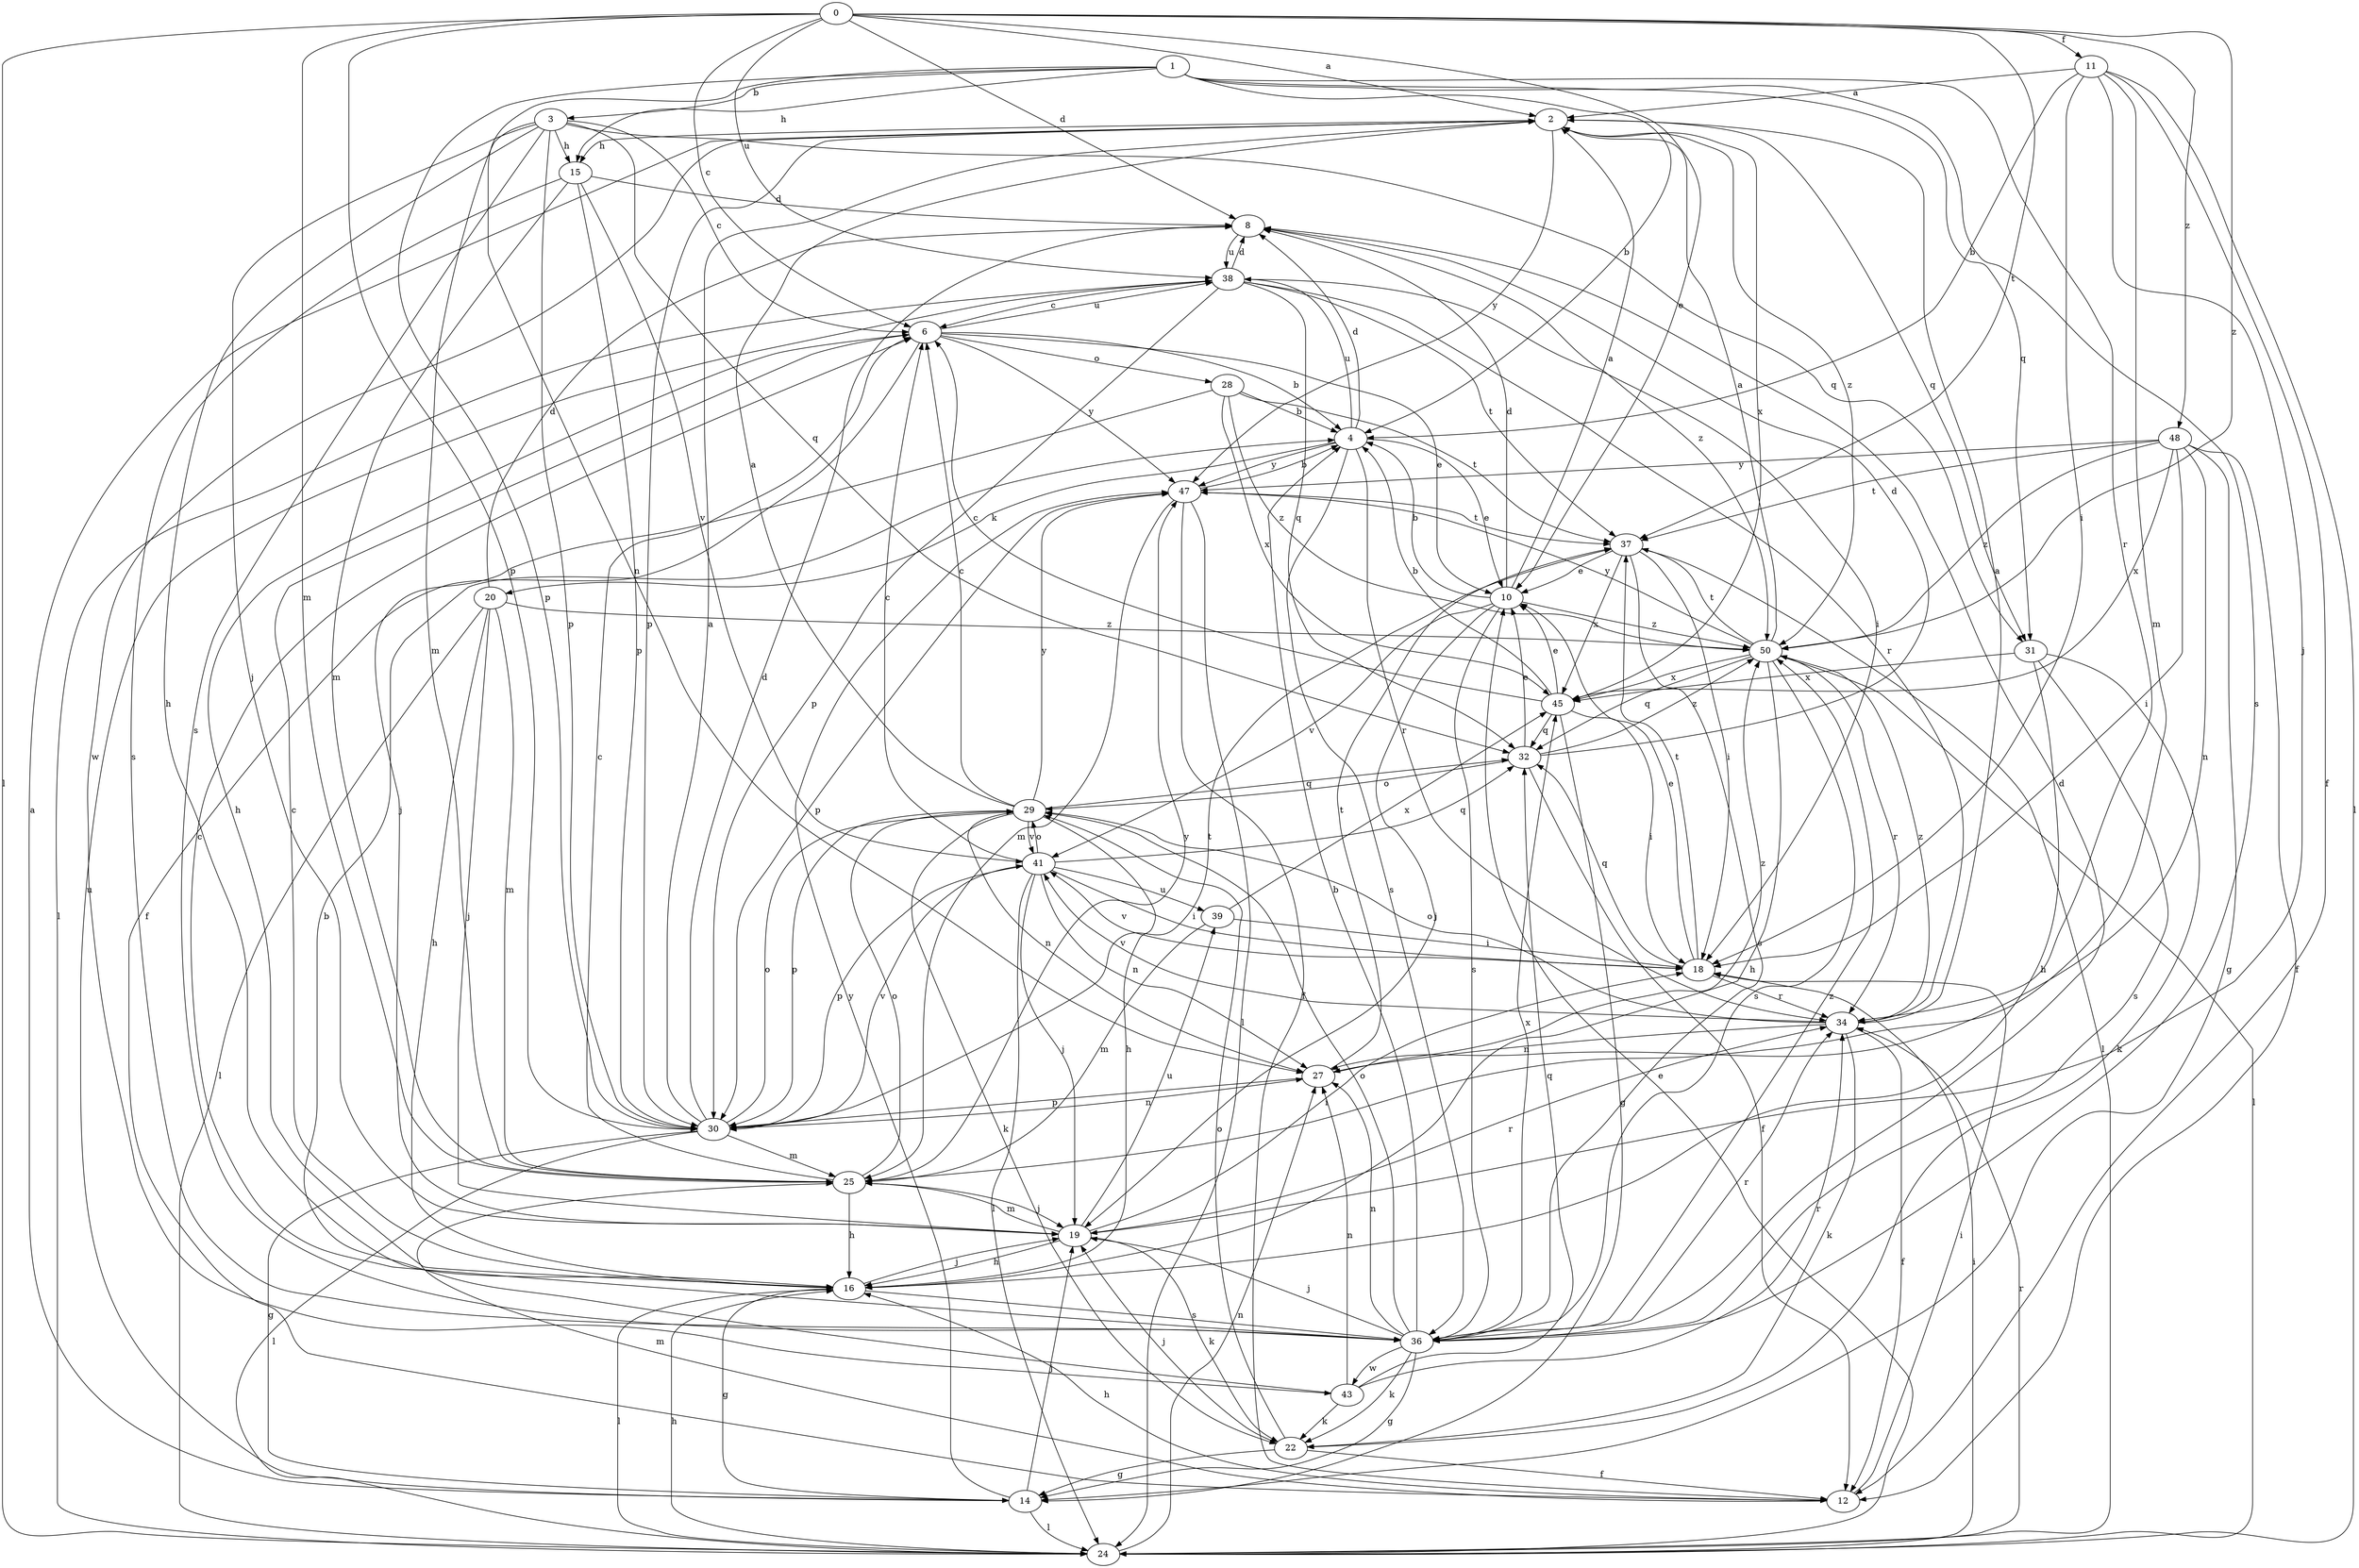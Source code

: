 strict digraph  {
0;
1;
2;
3;
4;
6;
8;
10;
11;
12;
14;
15;
16;
18;
19;
20;
22;
24;
25;
27;
28;
29;
30;
31;
32;
34;
36;
37;
38;
39;
41;
43;
45;
47;
48;
50;
0 -> 2  [label=a];
0 -> 6  [label=c];
0 -> 8  [label=d];
0 -> 10  [label=e];
0 -> 11  [label=f];
0 -> 24  [label=l];
0 -> 25  [label=m];
0 -> 30  [label=p];
0 -> 37  [label=t];
0 -> 38  [label=u];
0 -> 48  [label=z];
0 -> 50  [label=z];
1 -> 3  [label=b];
1 -> 4  [label=b];
1 -> 15  [label=h];
1 -> 27  [label=n];
1 -> 30  [label=p];
1 -> 31  [label=q];
1 -> 34  [label=r];
1 -> 36  [label=s];
2 -> 15  [label=h];
2 -> 30  [label=p];
2 -> 31  [label=q];
2 -> 43  [label=w];
2 -> 45  [label=x];
2 -> 47  [label=y];
2 -> 50  [label=z];
3 -> 6  [label=c];
3 -> 15  [label=h];
3 -> 16  [label=h];
3 -> 19  [label=j];
3 -> 25  [label=m];
3 -> 30  [label=p];
3 -> 31  [label=q];
3 -> 32  [label=q];
3 -> 36  [label=s];
4 -> 8  [label=d];
4 -> 10  [label=e];
4 -> 20  [label=k];
4 -> 34  [label=r];
4 -> 36  [label=s];
4 -> 38  [label=u];
4 -> 47  [label=y];
6 -> 4  [label=b];
6 -> 10  [label=e];
6 -> 12  [label=f];
6 -> 16  [label=h];
6 -> 28  [label=o];
6 -> 38  [label=u];
6 -> 47  [label=y];
8 -> 38  [label=u];
8 -> 50  [label=z];
10 -> 2  [label=a];
10 -> 4  [label=b];
10 -> 8  [label=d];
10 -> 19  [label=j];
10 -> 36  [label=s];
10 -> 41  [label=v];
10 -> 50  [label=z];
11 -> 2  [label=a];
11 -> 4  [label=b];
11 -> 12  [label=f];
11 -> 18  [label=i];
11 -> 19  [label=j];
11 -> 24  [label=l];
11 -> 25  [label=m];
12 -> 16  [label=h];
12 -> 18  [label=i];
12 -> 25  [label=m];
14 -> 2  [label=a];
14 -> 19  [label=j];
14 -> 24  [label=l];
14 -> 38  [label=u];
14 -> 47  [label=y];
15 -> 8  [label=d];
15 -> 25  [label=m];
15 -> 30  [label=p];
15 -> 36  [label=s];
15 -> 41  [label=v];
16 -> 6  [label=c];
16 -> 14  [label=g];
16 -> 19  [label=j];
16 -> 24  [label=l];
16 -> 36  [label=s];
18 -> 10  [label=e];
18 -> 32  [label=q];
18 -> 34  [label=r];
18 -> 37  [label=t];
18 -> 41  [label=v];
19 -> 16  [label=h];
19 -> 18  [label=i];
19 -> 22  [label=k];
19 -> 25  [label=m];
19 -> 34  [label=r];
19 -> 39  [label=u];
20 -> 8  [label=d];
20 -> 16  [label=h];
20 -> 19  [label=j];
20 -> 24  [label=l];
20 -> 25  [label=m];
20 -> 50  [label=z];
22 -> 12  [label=f];
22 -> 14  [label=g];
22 -> 19  [label=j];
22 -> 29  [label=o];
24 -> 10  [label=e];
24 -> 16  [label=h];
24 -> 18  [label=i];
24 -> 27  [label=n];
24 -> 34  [label=r];
25 -> 6  [label=c];
25 -> 16  [label=h];
25 -> 19  [label=j];
25 -> 29  [label=o];
25 -> 47  [label=y];
27 -> 30  [label=p];
27 -> 37  [label=t];
27 -> 50  [label=z];
28 -> 4  [label=b];
28 -> 19  [label=j];
28 -> 37  [label=t];
28 -> 45  [label=x];
28 -> 50  [label=z];
29 -> 2  [label=a];
29 -> 6  [label=c];
29 -> 16  [label=h];
29 -> 22  [label=k];
29 -> 27  [label=n];
29 -> 30  [label=p];
29 -> 32  [label=q];
29 -> 41  [label=v];
29 -> 47  [label=y];
30 -> 2  [label=a];
30 -> 8  [label=d];
30 -> 14  [label=g];
30 -> 24  [label=l];
30 -> 25  [label=m];
30 -> 27  [label=n];
30 -> 29  [label=o];
30 -> 37  [label=t];
30 -> 41  [label=v];
31 -> 16  [label=h];
31 -> 22  [label=k];
31 -> 36  [label=s];
31 -> 45  [label=x];
32 -> 8  [label=d];
32 -> 10  [label=e];
32 -> 12  [label=f];
32 -> 29  [label=o];
32 -> 50  [label=z];
34 -> 2  [label=a];
34 -> 12  [label=f];
34 -> 22  [label=k];
34 -> 27  [label=n];
34 -> 29  [label=o];
34 -> 41  [label=v];
34 -> 50  [label=z];
36 -> 4  [label=b];
36 -> 6  [label=c];
36 -> 8  [label=d];
36 -> 14  [label=g];
36 -> 19  [label=j];
36 -> 22  [label=k];
36 -> 27  [label=n];
36 -> 29  [label=o];
36 -> 34  [label=r];
36 -> 43  [label=w];
36 -> 45  [label=x];
36 -> 50  [label=z];
37 -> 10  [label=e];
37 -> 18  [label=i];
37 -> 24  [label=l];
37 -> 36  [label=s];
37 -> 45  [label=x];
38 -> 6  [label=c];
38 -> 8  [label=d];
38 -> 18  [label=i];
38 -> 24  [label=l];
38 -> 30  [label=p];
38 -> 32  [label=q];
38 -> 34  [label=r];
38 -> 37  [label=t];
39 -> 18  [label=i];
39 -> 25  [label=m];
39 -> 45  [label=x];
41 -> 6  [label=c];
41 -> 18  [label=i];
41 -> 19  [label=j];
41 -> 24  [label=l];
41 -> 27  [label=n];
41 -> 29  [label=o];
41 -> 30  [label=p];
41 -> 32  [label=q];
41 -> 39  [label=u];
43 -> 4  [label=b];
43 -> 22  [label=k];
43 -> 27  [label=n];
43 -> 32  [label=q];
43 -> 34  [label=r];
45 -> 4  [label=b];
45 -> 6  [label=c];
45 -> 10  [label=e];
45 -> 14  [label=g];
45 -> 18  [label=i];
45 -> 32  [label=q];
47 -> 4  [label=b];
47 -> 12  [label=f];
47 -> 24  [label=l];
47 -> 25  [label=m];
47 -> 30  [label=p];
47 -> 37  [label=t];
48 -> 12  [label=f];
48 -> 14  [label=g];
48 -> 18  [label=i];
48 -> 27  [label=n];
48 -> 37  [label=t];
48 -> 45  [label=x];
48 -> 47  [label=y];
48 -> 50  [label=z];
50 -> 2  [label=a];
50 -> 16  [label=h];
50 -> 24  [label=l];
50 -> 32  [label=q];
50 -> 34  [label=r];
50 -> 36  [label=s];
50 -> 37  [label=t];
50 -> 45  [label=x];
50 -> 47  [label=y];
}
